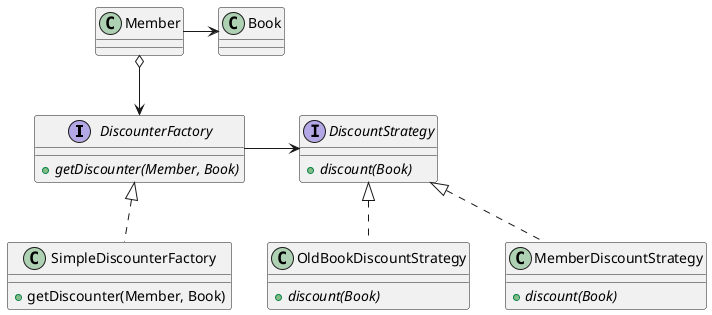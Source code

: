 @startuml
interface DiscounterFactory {
  + {abstract} getDiscounter(Member, Book)
}

class SimpleDiscounterFactory implements DiscounterFactory {
  + getDiscounter(Member, Book)
}

interface DiscountStrategy {
  + {abstract} discount(Book)
}

class OldBookDiscountStrategy implements DiscountStrategy{
  + {abstract} discount(Book)
}

class MemberDiscountStrategy implements DiscountStrategy{
  + {abstract} discount(Book)
}

Member o--> DiscounterFactory
Member -> Book
DiscounterFactory  -> DiscountStrategy


@enduml